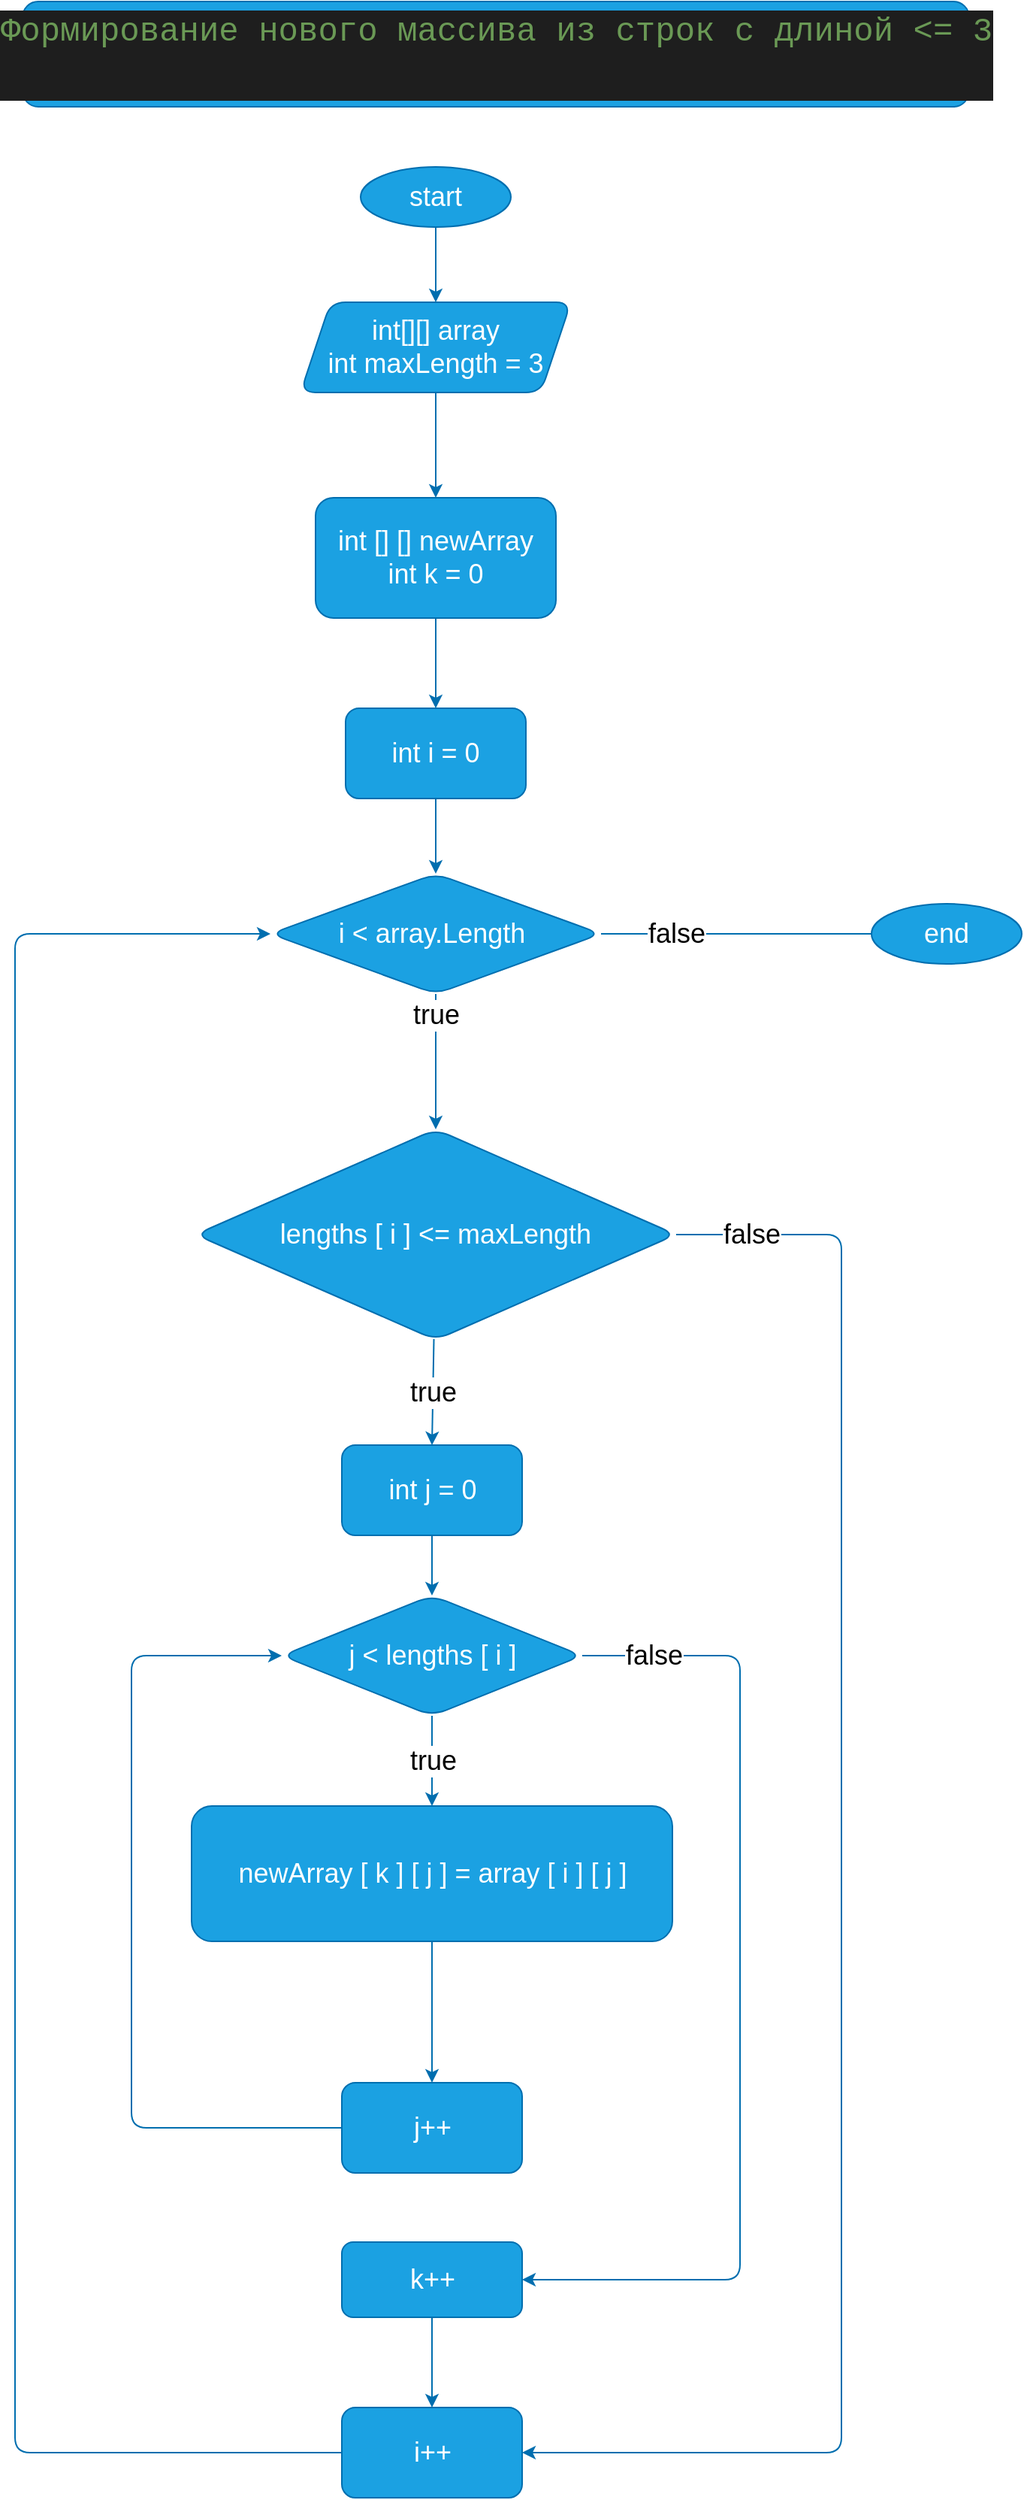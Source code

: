 <mxfile>
    <diagram id="vYiKJd4HcryfPd_5XeGC" name="Page-1">
        <mxGraphModel dx="1682" dy="527" grid="1" gridSize="10" guides="1" tooltips="1" connect="1" arrows="1" fold="1" page="1" pageScale="1" pageWidth="850" pageHeight="1100" math="0" shadow="0">
            <root>
                <mxCell id="0"/>
                <mxCell id="1" parent="0"/>
                <mxCell id="2" value="&lt;div style=&quot;color: rgb(212, 212, 212); background-color: rgb(30, 30, 30); font-family: Consolas, &amp;quot;Courier New&amp;quot;, monospace; font-size: 22px; line-height: 30px;&quot;&gt;&lt;div&gt;&lt;span style=&quot;color: #6a9955;&quot;&gt;Формирование нового массива из строк с длиной &amp;lt;= 3&lt;/span&gt;&lt;/div&gt;&lt;br&gt;&lt;/div&gt;" style="text;html=1;align=center;verticalAlign=middle;resizable=0;points=[];autosize=1;strokeColor=#006EAF;fillColor=#1ba1e2;rounded=1;fontColor=#ffffff;" vertex="1" parent="1">
                    <mxGeometry x="-715" y="10" width="630" height="70" as="geometry"/>
                </mxCell>
                <mxCell id="6" value="" style="edgeStyle=none;html=1;fillColor=#1ba1e2;strokeColor=#006EAF;" edge="1" parent="1" source="4" target="5">
                    <mxGeometry relative="1" as="geometry"/>
                </mxCell>
                <mxCell id="4" value="&lt;font style=&quot;font-size: 18px;&quot;&gt;start&lt;/font&gt;" style="ellipse;whiteSpace=wrap;html=1;rounded=1;fillColor=#1ba1e2;fontColor=#ffffff;strokeColor=#006EAF;" vertex="1" parent="1">
                    <mxGeometry x="-490" y="120" width="100" height="40" as="geometry"/>
                </mxCell>
                <mxCell id="10" value="" style="edgeStyle=none;html=1;exitX=0.5;exitY=1;exitDx=0;exitDy=0;fillColor=#1ba1e2;strokeColor=#006EAF;" edge="1" parent="1" source="13" target="50">
                    <mxGeometry relative="1" as="geometry">
                        <mxPoint x="-440" y="490" as="targetPoint"/>
                    </mxGeometry>
                </mxCell>
                <mxCell id="14" value="" style="edgeStyle=none;html=1;fillColor=#1ba1e2;strokeColor=#006EAF;" edge="1" parent="1" source="5" target="13">
                    <mxGeometry relative="1" as="geometry"/>
                </mxCell>
                <mxCell id="5" value="&lt;font style=&quot;font-size: 18px;&quot;&gt;int[][] array&lt;br&gt;int maxLength = 3&lt;br&gt;&lt;/font&gt;" style="shape=parallelogram;perimeter=parallelogramPerimeter;whiteSpace=wrap;html=1;fixedSize=1;rounded=1;fillColor=#1ba1e2;fontColor=#ffffff;strokeColor=#006EAF;" vertex="1" parent="1">
                    <mxGeometry x="-530" y="210" width="180" height="60" as="geometry"/>
                </mxCell>
                <mxCell id="9" value="&lt;span style=&quot;font-size: 18px;&quot;&gt;i &amp;lt; array.Length&amp;nbsp;&lt;/span&gt;" style="rhombus;whiteSpace=wrap;html=1;rounded=1;fillColor=#1ba1e2;fontColor=#ffffff;strokeColor=#006EAF;" vertex="1" parent="1">
                    <mxGeometry x="-550" y="590" width="220" height="80" as="geometry"/>
                </mxCell>
                <mxCell id="20" value="" style="edgeStyle=none;html=1;fontSize=18;fillColor=#1ba1e2;strokeColor=#006EAF;" edge="1" parent="1" source="11" target="19">
                    <mxGeometry relative="1" as="geometry"/>
                </mxCell>
                <mxCell id="11" value="&lt;font style=&quot;font-size: 18px;&quot;&gt;newArray [ k ] [ j ] = array [ i ] [ j ]&lt;/font&gt;" style="whiteSpace=wrap;html=1;rounded=1;fillColor=#1ba1e2;fontColor=#ffffff;strokeColor=#006EAF;" vertex="1" parent="1">
                    <mxGeometry x="-602.5" y="1210" width="320" height="90" as="geometry"/>
                </mxCell>
                <mxCell id="13" value="&lt;font style=&quot;font-size: 18px;&quot;&gt;int [] [] newArray&lt;br&gt;int k = 0&lt;br&gt;&lt;/font&gt;" style="rounded=1;whiteSpace=wrap;html=1;fillColor=#1ba1e2;fontColor=#ffffff;strokeColor=#006EAF;" vertex="1" parent="1">
                    <mxGeometry x="-520" y="340" width="160" height="80" as="geometry"/>
                </mxCell>
                <mxCell id="24" value="false" style="edgeStyle=none;html=1;exitX=1;exitY=0.5;exitDx=0;exitDy=0;fontSize=18;fillColor=#1ba1e2;strokeColor=#006EAF;" edge="1" parent="1" source="9" target="49">
                    <mxGeometry x="-0.583" relative="1" as="geometry">
                        <mxPoint x="-260" y="630" as="sourcePoint"/>
                        <mxPoint x="-120" y="1840" as="targetPoint"/>
                        <Array as="points">
                            <mxPoint x="-120" y="630"/>
                        </Array>
                        <mxPoint as="offset"/>
                    </mxGeometry>
                </mxCell>
                <mxCell id="26" value="true" style="edgeStyle=none;html=1;fontSize=18;fillColor=#1ba1e2;strokeColor=#006EAF;" edge="1" parent="1" source="17" target="11">
                    <mxGeometry relative="1" as="geometry"/>
                </mxCell>
                <mxCell id="31" value="false" style="edgeStyle=none;html=1;exitX=1;exitY=0.5;exitDx=0;exitDy=0;fontSize=18;entryX=1;entryY=0.5;entryDx=0;entryDy=0;fillColor=#1ba1e2;strokeColor=#006EAF;" edge="1" parent="1" source="17" target="36">
                    <mxGeometry x="-0.859" relative="1" as="geometry">
                        <Array as="points">
                            <mxPoint x="-237.5" y="1110"/>
                            <mxPoint x="-237.5" y="1480"/>
                            <mxPoint x="-237.5" y="1525"/>
                        </Array>
                        <mxPoint as="offset"/>
                    </mxGeometry>
                </mxCell>
                <mxCell id="17" value="&lt;font style=&quot;font-size: 18px;&quot;&gt;j &amp;lt; lengths [ i ]&lt;/font&gt;" style="rhombus;whiteSpace=wrap;html=1;rounded=1;fillColor=#1ba1e2;fontColor=#ffffff;strokeColor=#006EAF;" vertex="1" parent="1">
                    <mxGeometry x="-542.5" y="1070" width="200" height="80" as="geometry"/>
                </mxCell>
                <mxCell id="21" style="edgeStyle=none;html=1;exitX=0;exitY=0.5;exitDx=0;exitDy=0;entryX=0;entryY=0.5;entryDx=0;entryDy=0;fontSize=18;fillColor=#1ba1e2;strokeColor=#006EAF;" edge="1" parent="1" source="19" target="17">
                    <mxGeometry relative="1" as="geometry">
                        <Array as="points">
                            <mxPoint x="-642.5" y="1424"/>
                            <mxPoint x="-642.5" y="1110"/>
                        </Array>
                    </mxGeometry>
                </mxCell>
                <mxCell id="19" value="&lt;font style=&quot;font-size: 18px;&quot;&gt;j++&lt;/font&gt;" style="whiteSpace=wrap;html=1;rounded=1;fillColor=#1ba1e2;fontColor=#ffffff;strokeColor=#006EAF;" vertex="1" parent="1">
                    <mxGeometry x="-502.5" y="1394" width="120" height="60" as="geometry"/>
                </mxCell>
                <mxCell id="30" style="edgeStyle=none;html=1;exitX=0;exitY=0.5;exitDx=0;exitDy=0;entryX=0;entryY=0.5;entryDx=0;entryDy=0;fontSize=18;fillColor=#1ba1e2;strokeColor=#006EAF;" edge="1" parent="1" source="23" target="9">
                    <mxGeometry relative="1" as="geometry">
                        <Array as="points">
                            <mxPoint x="-720" y="1640"/>
                            <mxPoint x="-720" y="630"/>
                        </Array>
                    </mxGeometry>
                </mxCell>
                <mxCell id="23" value="i++" style="rounded=1;whiteSpace=wrap;html=1;fontSize=18;fillColor=#1ba1e2;fontColor=#ffffff;strokeColor=#006EAF;" vertex="1" parent="1">
                    <mxGeometry x="-502.5" y="1610" width="120" height="60" as="geometry"/>
                </mxCell>
                <mxCell id="29" value="true" style="edgeStyle=none;html=1;fontSize=18;exitX=0.5;exitY=1;exitDx=0;exitDy=0;entryX=0.5;entryY=0;entryDx=0;entryDy=0;fillColor=#1ba1e2;strokeColor=#006EAF;" edge="1" parent="1" source="9" target="32">
                    <mxGeometry x="-0.7" relative="1" as="geometry">
                        <mxPoint x="-440" y="810" as="sourcePoint"/>
                        <mxPoint x="-440" y="770" as="targetPoint"/>
                        <mxPoint as="offset"/>
                    </mxGeometry>
                </mxCell>
                <mxCell id="34" value="true" style="edgeStyle=none;html=1;fontSize=18;entryX=0.5;entryY=0;entryDx=0;entryDy=0;fillColor=#1ba1e2;strokeColor=#006EAF;" edge="1" parent="1" source="32" target="33">
                    <mxGeometry relative="1" as="geometry">
                        <mxPoint x="-440" y="940" as="targetPoint"/>
                    </mxGeometry>
                </mxCell>
                <mxCell id="32" value="lengths [ i ] &amp;lt;= maxLength" style="rhombus;whiteSpace=wrap;html=1;fontSize=18;rounded=1;fillColor=#1ba1e2;fontColor=#ffffff;strokeColor=#006EAF;" vertex="1" parent="1">
                    <mxGeometry x="-600" y="760" width="320" height="140" as="geometry"/>
                </mxCell>
                <mxCell id="35" value="" style="edgeStyle=none;html=1;fontSize=18;fillColor=#1ba1e2;strokeColor=#006EAF;" edge="1" parent="1" source="33" target="17">
                    <mxGeometry relative="1" as="geometry"/>
                </mxCell>
                <mxCell id="33" value="int j = 0" style="whiteSpace=wrap;html=1;fontSize=18;rounded=1;fillColor=#1ba1e2;fontColor=#ffffff;strokeColor=#006EAF;" vertex="1" parent="1">
                    <mxGeometry x="-502.5" y="970" width="120" height="60" as="geometry"/>
                </mxCell>
                <mxCell id="46" value="" style="edgeStyle=none;html=1;fontSize=18;fillColor=#1ba1e2;strokeColor=#006EAF;" edge="1" parent="1" source="36" target="23">
                    <mxGeometry relative="1" as="geometry"/>
                </mxCell>
                <mxCell id="36" value="&lt;font style=&quot;font-size: 18px;&quot;&gt;k++&lt;/font&gt;" style="whiteSpace=wrap;html=1;rounded=1;fillColor=#1ba1e2;fontColor=#ffffff;strokeColor=#006EAF;" vertex="1" parent="1">
                    <mxGeometry x="-502.5" y="1500" width="120" height="50" as="geometry"/>
                </mxCell>
                <mxCell id="45" value="false" style="edgeStyle=none;html=1;exitX=1;exitY=0.5;exitDx=0;exitDy=0;entryX=1;entryY=0.5;entryDx=0;entryDy=0;fontSize=18;fillColor=#1ba1e2;strokeColor=#006EAF;" edge="1" parent="1" source="32" target="23">
                    <mxGeometry x="-0.912" relative="1" as="geometry">
                        <Array as="points">
                            <mxPoint x="-170" y="830"/>
                            <mxPoint x="-170" y="1640"/>
                        </Array>
                        <mxPoint as="offset"/>
                    </mxGeometry>
                </mxCell>
                <mxCell id="49" value="end" style="ellipse;whiteSpace=wrap;html=1;fontSize=18;rounded=1;fillColor=#1ba1e2;fontColor=#ffffff;strokeColor=#006EAF;" vertex="1" parent="1">
                    <mxGeometry x="-150" y="610" width="100" height="40" as="geometry"/>
                </mxCell>
                <mxCell id="51" value="" style="edgeStyle=none;html=1;fontSize=18;fillColor=#1ba1e2;strokeColor=#006EAF;" edge="1" parent="1" source="50" target="9">
                    <mxGeometry relative="1" as="geometry"/>
                </mxCell>
                <mxCell id="50" value="int i = 0" style="rounded=1;whiteSpace=wrap;html=1;fontSize=18;fillColor=#1ba1e2;fontColor=#ffffff;strokeColor=#006EAF;" vertex="1" parent="1">
                    <mxGeometry x="-500" y="480" width="120" height="60" as="geometry"/>
                </mxCell>
            </root>
        </mxGraphModel>
    </diagram>
</mxfile>